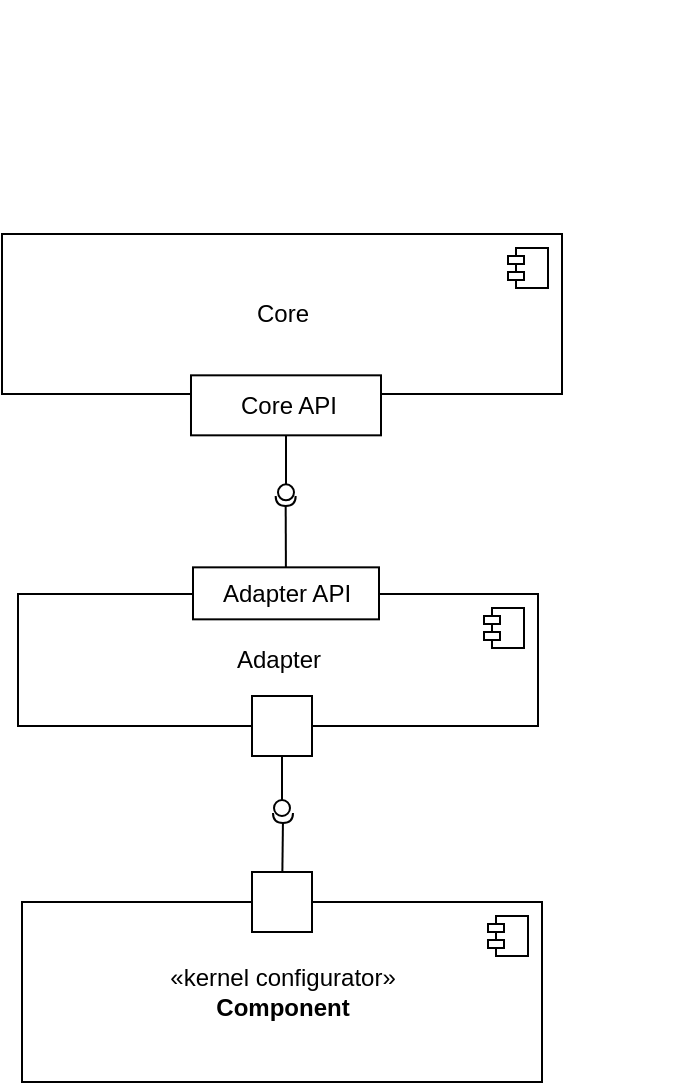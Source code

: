 <mxfile>
    <diagram id="1QZGN9e7f-C3Z87JK9rk" name="Страница 1">
        <mxGraphModel dx="1226" dy="1852" grid="1" gridSize="10" guides="1" tooltips="1" connect="1" arrows="1" fold="1" page="1" pageScale="1" pageWidth="827" pageHeight="1169" math="0" shadow="0">
            <root>
                <mxCell id="0"/>
                <mxCell id="1" parent="0"/>
                <mxCell id="2" value="Core" style="html=1;dropTarget=0;" vertex="1" parent="1">
                    <mxGeometry x="200" y="87" width="280" height="80" as="geometry"/>
                </mxCell>
                <mxCell id="3" value="" style="shape=module;jettyWidth=8;jettyHeight=4;" vertex="1" parent="2">
                    <mxGeometry x="1" width="20" height="20" relative="1" as="geometry">
                        <mxPoint x="-27" y="7" as="offset"/>
                    </mxGeometry>
                </mxCell>
                <mxCell id="7" value="" style="group;rotation=180;" vertex="1" connectable="0" parent="1">
                    <mxGeometry x="279" y="-30" width="94" height="203" as="geometry"/>
                </mxCell>
                <mxCell id="4" value="" style="html=1;rounded=0;rotation=90;" vertex="1" parent="7">
                    <mxGeometry x="48" y="155.167" width="30" height="95" as="geometry"/>
                </mxCell>
                <mxCell id="8" value="Core API" style="text;html=1;align=center;verticalAlign=middle;resizable=0;points=[];autosize=1;strokeColor=none;fillColor=none;" vertex="1" parent="7">
                    <mxGeometry x="34" y="192.67" width="60" height="20" as="geometry"/>
                </mxCell>
                <mxCell id="6" value="" style="ellipse;html=1;fontSize=11;align=center;fillColor=none;points=[];aspect=fixed;resizable=0;verticalAlign=bottom;labelPosition=center;verticalLabelPosition=top;flipH=1;rotation=90;" vertex="1" parent="1">
                    <mxGeometry x="338" y="212.163" width="8" height="8" as="geometry"/>
                </mxCell>
                <mxCell id="5" value="" style="endArrow=none;html=1;rounded=0;align=center;verticalAlign=top;endFill=0;labelBackgroundColor=none;endSize=2;" edge="1" source="4" target="6" parent="1">
                    <mxGeometry relative="1" as="geometry"/>
                </mxCell>
                <mxCell id="12" value="" style="group;rotation=-90;" vertex="1" connectable="0" parent="1">
                    <mxGeometry x="348" y="173" width="140" height="242.5" as="geometry"/>
                </mxCell>
                <mxCell id="11" value="" style="shape=requiredInterface;html=1;fontSize=11;align=center;fillColor=none;points=[];aspect=fixed;resizable=0;verticalAlign=bottom;labelPosition=center;verticalLabelPosition=top;flipH=1;rotation=-90;" vertex="1" parent="12">
                    <mxGeometry x="-8.667" y="42.467" width="5" height="10" as="geometry"/>
                </mxCell>
                <mxCell id="14" value="Adapter" style="html=1;dropTarget=0;" vertex="1" parent="12">
                    <mxGeometry x="-140" y="94" width="260" height="66" as="geometry"/>
                </mxCell>
                <mxCell id="15" value="" style="shape=module;jettyWidth=8;jettyHeight=4;" vertex="1" parent="14">
                    <mxGeometry x="1" width="20" height="20" relative="1" as="geometry">
                        <mxPoint x="-27" y="7" as="offset"/>
                    </mxGeometry>
                </mxCell>
                <mxCell id="21" value="" style="group;rotation=90;" vertex="1" connectable="0" parent="12">
                    <mxGeometry x="-38" y="160" width="60" height="30" as="geometry"/>
                </mxCell>
                <mxCell id="18" value="" style="html=1;rounded=0;rotation=90;" vertex="1" parent="21">
                    <mxGeometry x="15" y="-15" width="30" height="30" as="geometry"/>
                </mxCell>
                <mxCell id="19" value="" style="endArrow=none;html=1;rounded=0;align=center;verticalAlign=top;endFill=0;labelBackgroundColor=none;endSize=2;" edge="1" source="18" target="20" parent="21">
                    <mxGeometry relative="1" as="geometry"/>
                </mxCell>
                <mxCell id="20" value="" style="ellipse;html=1;fontSize=11;align=center;fillColor=none;points=[];aspect=fixed;resizable=0;verticalAlign=bottom;labelPosition=center;verticalLabelPosition=top;flipH=1;rotation=90;" vertex="1" parent="21">
                    <mxGeometry x="26" y="37" width="8" height="8" as="geometry"/>
                </mxCell>
                <mxCell id="10" value="" style="endArrow=none;html=1;rounded=0;align=center;verticalAlign=top;endFill=0;labelBackgroundColor=none;endSize=2;" edge="1" source="9" target="11" parent="1">
                    <mxGeometry relative="1" as="geometry"/>
                </mxCell>
                <mxCell id="9" value="" style="html=1;rounded=0;rotation=-90;" vertex="1" parent="1">
                    <mxGeometry x="329" y="220.17" width="26" height="93" as="geometry"/>
                </mxCell>
                <mxCell id="13" value="Adapter API" style="text;html=1;align=center;verticalAlign=middle;resizable=0;points=[];autosize=1;strokeColor=none;fillColor=none;" vertex="1" parent="1">
                    <mxGeometry x="302" y="256.67" width="80" height="20" as="geometry"/>
                </mxCell>
                <mxCell id="16" value="«kernel configurator»&lt;br&gt;&lt;b&gt;Component&lt;/b&gt;" style="html=1;dropTarget=0;" vertex="1" parent="1">
                    <mxGeometry x="210" y="421" width="260" height="90" as="geometry"/>
                </mxCell>
                <mxCell id="17" value="" style="shape=module;jettyWidth=8;jettyHeight=4;" vertex="1" parent="16">
                    <mxGeometry x="1" width="20" height="20" relative="1" as="geometry">
                        <mxPoint x="-27" y="7" as="offset"/>
                    </mxGeometry>
                </mxCell>
                <mxCell id="25" value="" style="group;rotation=-90;" vertex="1" connectable="0" parent="1">
                    <mxGeometry x="310" y="391" width="60" height="30" as="geometry"/>
                </mxCell>
                <mxCell id="22" value="" style="html=1;rounded=0;rotation=-90;" vertex="1" parent="25">
                    <mxGeometry x="15" y="15" width="30" height="30" as="geometry"/>
                </mxCell>
                <mxCell id="23" value="" style="endArrow=none;html=1;rounded=0;align=center;verticalAlign=top;endFill=0;labelBackgroundColor=none;endSize=2;" edge="1" source="22" target="24" parent="25">
                    <mxGeometry relative="1" as="geometry"/>
                </mxCell>
                <mxCell id="24" value="" style="shape=requiredInterface;html=1;fontSize=11;align=center;fillColor=none;points=[];aspect=fixed;resizable=0;verticalAlign=bottom;labelPosition=center;verticalLabelPosition=top;flipH=1;rotation=-90;" vertex="1" parent="25">
                    <mxGeometry x="28" y="-17" width="5" height="10" as="geometry"/>
                </mxCell>
            </root>
        </mxGraphModel>
    </diagram>
</mxfile>
